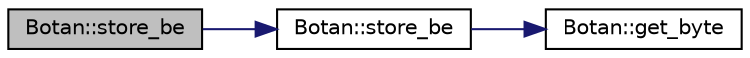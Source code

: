 digraph "Botan::store_be"
{
  edge [fontname="Helvetica",fontsize="10",labelfontname="Helvetica",labelfontsize="10"];
  node [fontname="Helvetica",fontsize="10",shape=record];
  rankdir="LR";
  Node324 [label="Botan::store_be",height=0.2,width=0.4,color="black", fillcolor="grey75", style="filled", fontcolor="black"];
  Node324 -> Node325 [color="midnightblue",fontsize="10",style="solid",fontname="Helvetica"];
  Node325 [label="Botan::store_be",height=0.2,width=0.4,color="black", fillcolor="white", style="filled",URL="$namespace_botan.html#a26f4a43173adf5f333b598149c3eef1e"];
  Node325 -> Node326 [color="midnightblue",fontsize="10",style="solid",fontname="Helvetica"];
  Node326 [label="Botan::get_byte",height=0.2,width=0.4,color="black", fillcolor="white", style="filled",URL="$namespace_botan.html#ad10dc938a651323dddbfe3c1e985774b"];
}
